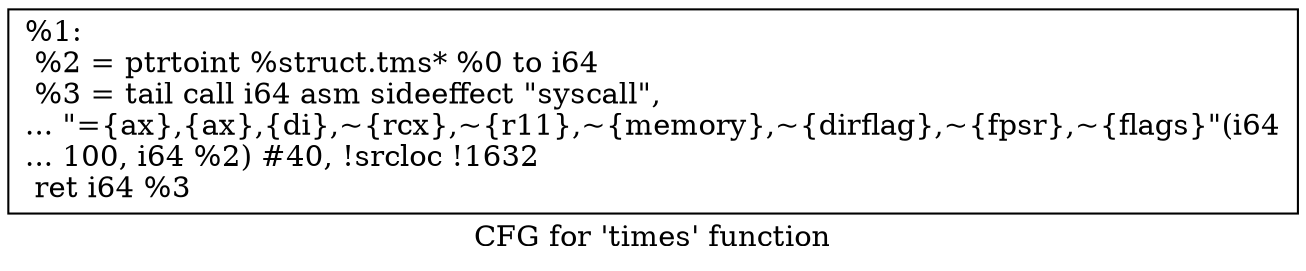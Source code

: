 digraph "CFG for 'times' function" {
	label="CFG for 'times' function";

	Node0x1579080 [shape=record,label="{%1:\l  %2 = ptrtoint %struct.tms* %0 to i64\l  %3 = tail call i64 asm sideeffect \"syscall\",\l... \"=\{ax\},\{ax\},\{di\},~\{rcx\},~\{r11\},~\{memory\},~\{dirflag\},~\{fpsr\},~\{flags\}\"(i64\l... 100, i64 %2) #40, !srcloc !1632\l  ret i64 %3\l}"];
}
